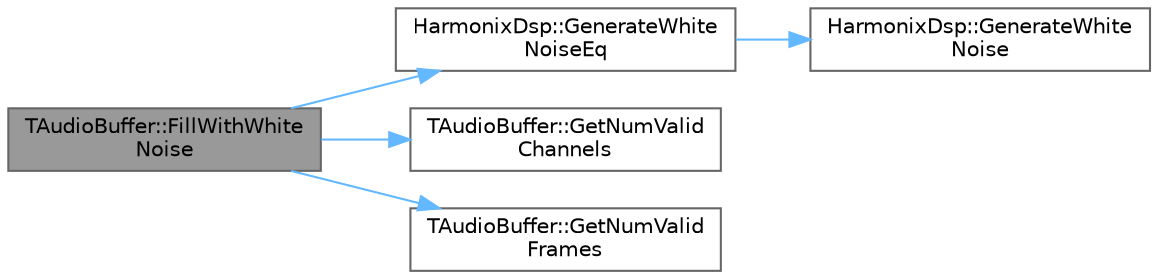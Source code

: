 digraph "TAudioBuffer::FillWithWhiteNoise"
{
 // INTERACTIVE_SVG=YES
 // LATEX_PDF_SIZE
  bgcolor="transparent";
  edge [fontname=Helvetica,fontsize=10,labelfontname=Helvetica,labelfontsize=10];
  node [fontname=Helvetica,fontsize=10,shape=box,height=0.2,width=0.4];
  rankdir="LR";
  Node1 [id="Node000001",label="TAudioBuffer::FillWithWhite\lNoise",height=0.2,width=0.4,color="gray40", fillcolor="grey60", style="filled", fontcolor="black",tooltip="fill the buffer with white noise this function only works for buffers of floats."];
  Node1 -> Node2 [id="edge1_Node000001_Node000002",color="steelblue1",style="solid",tooltip=" "];
  Node2 [id="Node000002",label="HarmonixDsp::GenerateWhite\lNoiseEq",height=0.2,width=0.4,color="grey40", fillcolor="white", style="filled",URL="$d0/db6/namespaceHarmonixDsp.html#ae070e0c4c4c3890e828c286f67c57828",tooltip=" "];
  Node2 -> Node3 [id="edge2_Node000002_Node000003",color="steelblue1",style="solid",tooltip=" "];
  Node3 [id="Node000003",label="HarmonixDsp::GenerateWhite\lNoise",height=0.2,width=0.4,color="grey40", fillcolor="white", style="filled",URL="$d0/db6/namespaceHarmonixDsp.html#a33056089b82feaf424201befe455bb58",tooltip="fill an output buffer with random sample samples are in the range [-gain, gain]"];
  Node1 -> Node4 [id="edge3_Node000001_Node000004",color="steelblue1",style="solid",tooltip=" "];
  Node4 [id="Node000004",label="TAudioBuffer::GetNumValid\lChannels",height=0.2,width=0.4,color="grey40", fillcolor="white", style="filled",URL="$d6/d2f/classTAudioBuffer.html#a1d2258a6393f686bc0f36e42e5a8bdae",tooltip=" "];
  Node1 -> Node5 [id="edge4_Node000001_Node000005",color="steelblue1",style="solid",tooltip=" "];
  Node5 [id="Node000005",label="TAudioBuffer::GetNumValid\lFrames",height=0.2,width=0.4,color="grey40", fillcolor="white", style="filled",URL="$d6/d2f/classTAudioBuffer.html#a579b02531574350f644f94c290300354",tooltip=" "];
}
